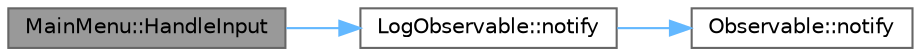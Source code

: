 digraph "MainMenu::HandleInput"
{
 // LATEX_PDF_SIZE
  bgcolor="transparent";
  edge [fontname=Helvetica,fontsize=10,labelfontname=Helvetica,labelfontsize=10];
  node [fontname=Helvetica,fontsize=10,shape=box,height=0.2,width=0.4];
  rankdir="LR";
  Node1 [id="Node000001",label="MainMenu::HandleInput",height=0.2,width=0.4,color="gray40", fillcolor="grey60", style="filled", fontcolor="black",tooltip="Handles the input for the main menu state."];
  Node1 -> Node2 [id="edge3_Node000001_Node000002",color="steelblue1",style="solid",tooltip=" "];
  Node2 [id="Node000002",label="LogObservable::notify",height=0.2,width=0.4,color="grey40", fillcolor="white", style="filled",URL="$class_log_observable.html#ad42f5e24118560f10123743dac922919",tooltip="Notifies the observers without any message. This function overrides the notify() function in the base..."];
  Node2 -> Node3 [id="edge4_Node000002_Node000003",color="steelblue1",style="solid",tooltip=" "];
  Node3 [id="Node000003",label="Observable::notify",height=0.2,width=0.4,color="grey40", fillcolor="white", style="filled",URL="$class_observable.html#ae181cee45eafcdd3244f2385ac1357d7",tooltip="Notifies all attached observers about a state change in the Observable object."];
}
